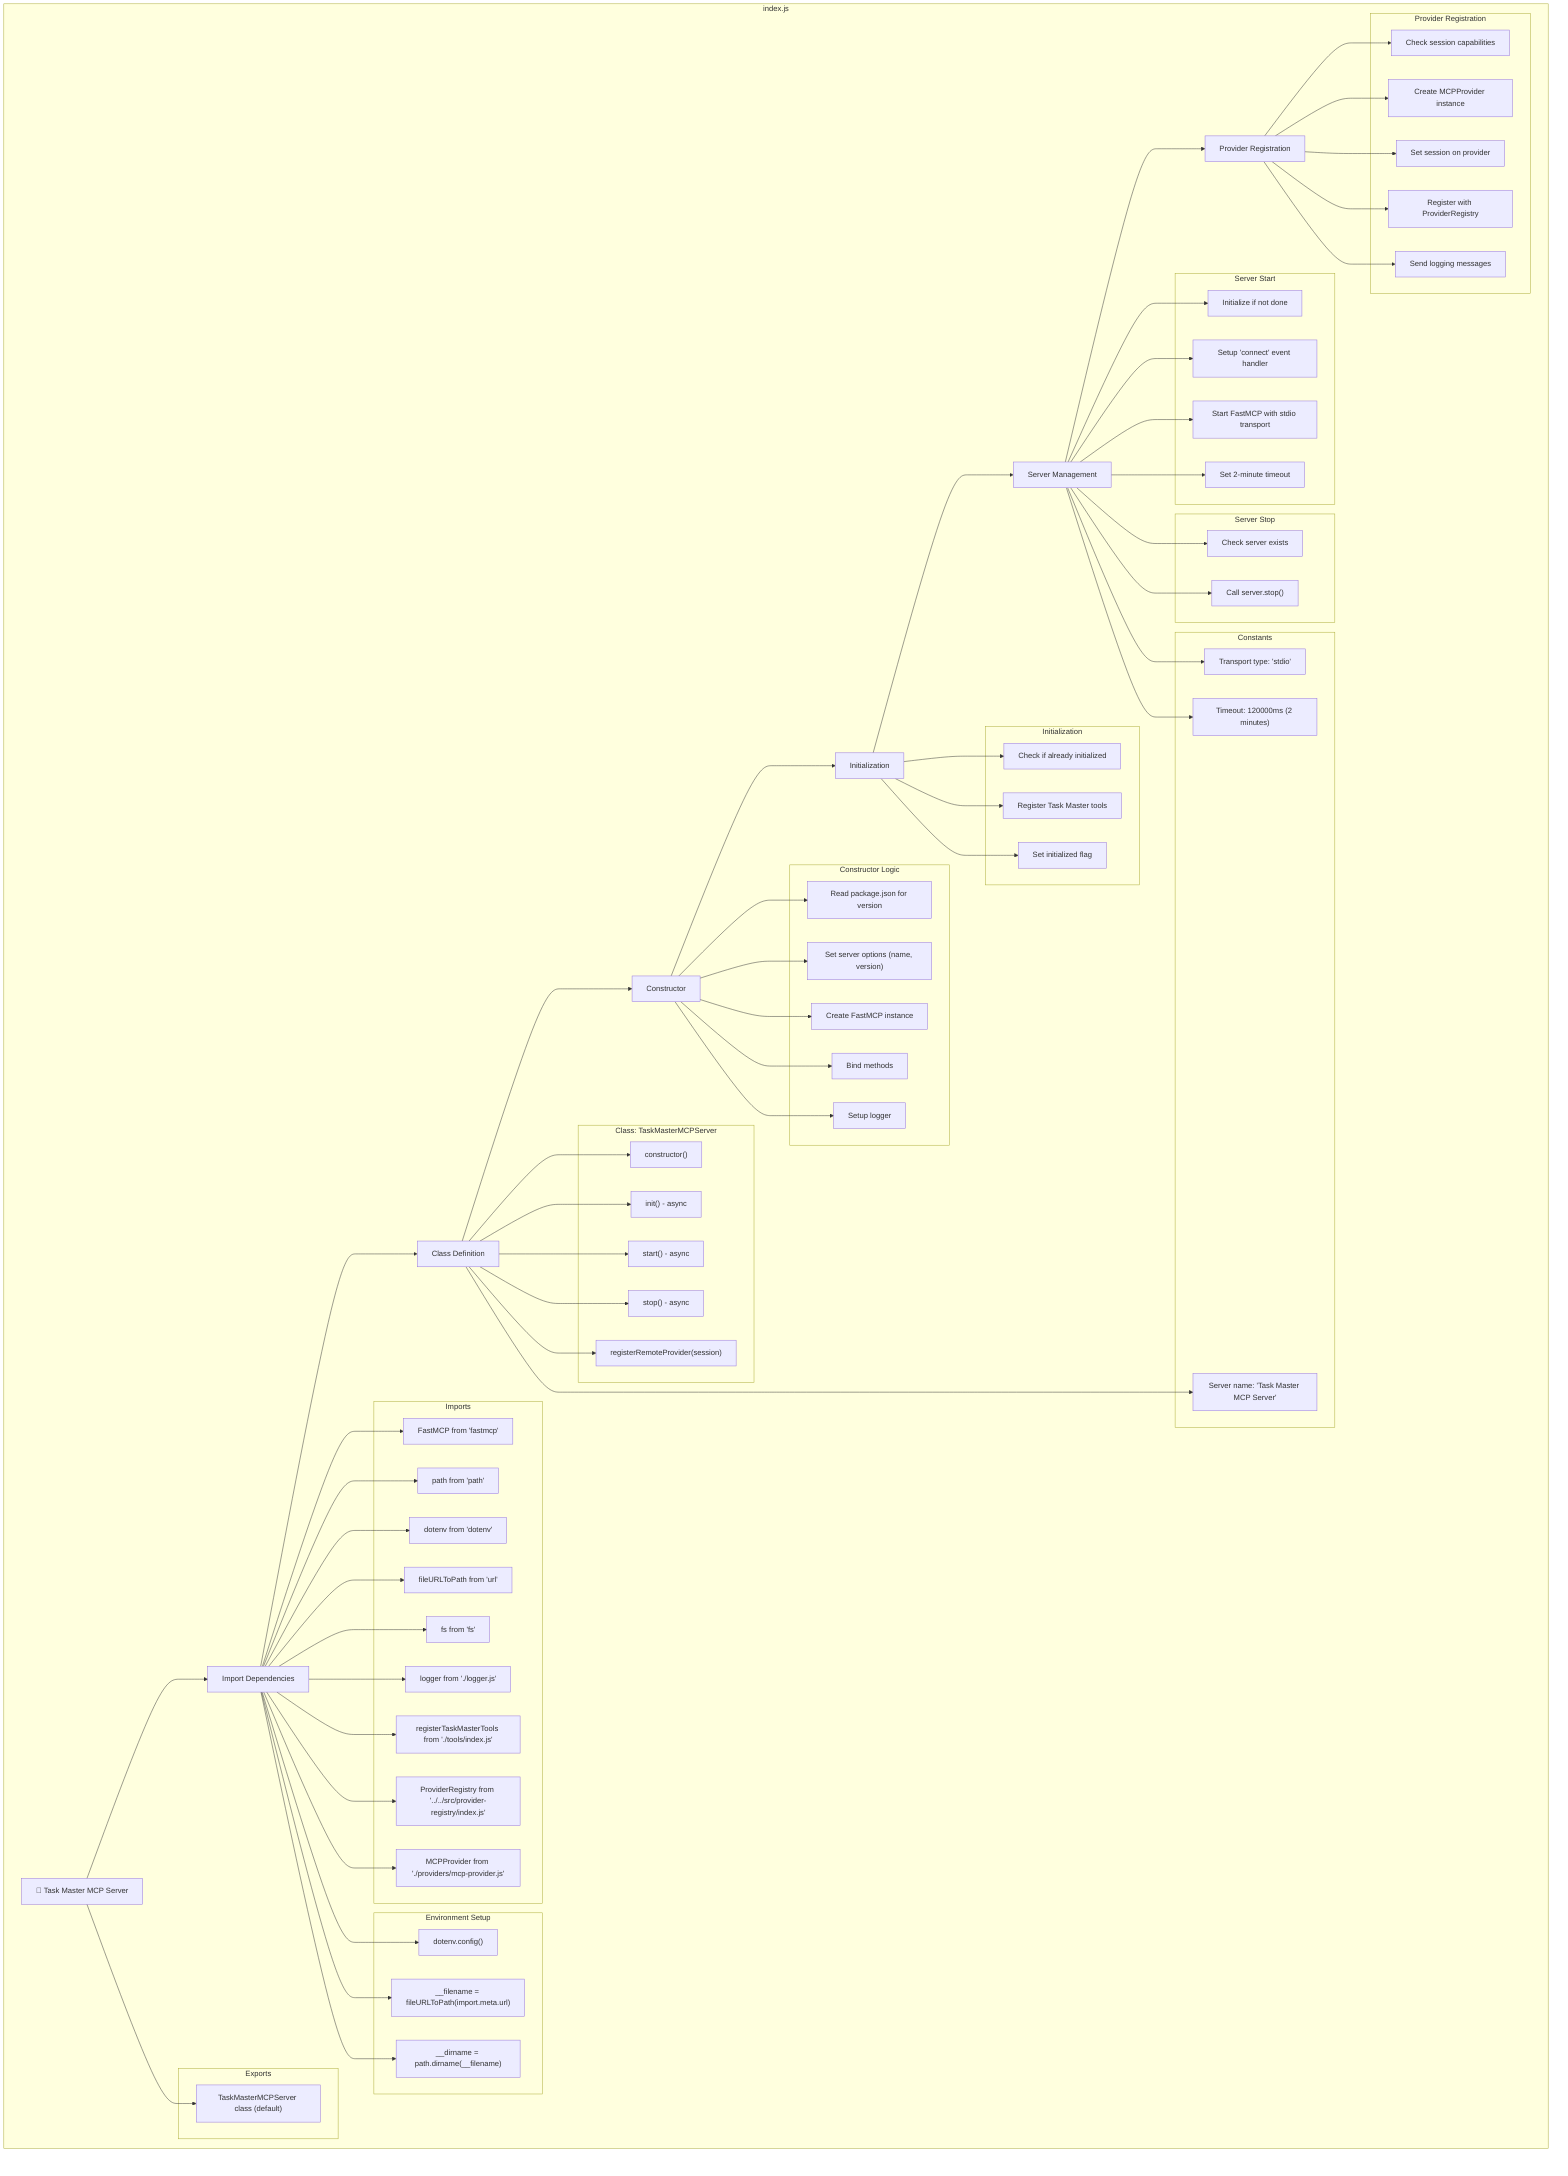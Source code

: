 flowchart TD
    subgraph "index.js"
        A["🚀 Task Master MCP Server"] --> B["Import Dependencies"]
        B --> C["Class Definition"]
        C --> D["Constructor"]
        D --> E["Initialization"]
        E --> F["Server Management"]
        F --> G["Provider Registration"]
        
        subgraph "Imports"
            I1["FastMCP from 'fastmcp'"]
            I2["path from 'path'"]
            I3["dotenv from 'dotenv'"]
            I4["fileURLToPath from 'url'"]
            I5["fs from 'fs'"]
            I6["logger from './logger.js'"]
            I7["registerTaskMasterTools from './tools/index.js'"]
            I8["ProviderRegistry from '../../src/provider-registry/index.js'"]
            I9["MCPProvider from './providers/mcp-provider.js'"]
        end
        
        subgraph "Environment Setup"
            ENV1["dotenv.config()"]
            ENV2["__filename = fileURLToPath(import.meta.url)"]
            ENV3["__dirname = path.dirname(__filename)"]
        end
        
        subgraph "Class: TaskMasterMCPServer"
            CL1["constructor()"]
            CL2["init() - async"]
            CL3["start() - async"]
            CL4["stop() - async"]
            CL5["registerRemoteProvider(session)"]
        end
        
        subgraph "Constructor Logic"
            CONS1["Read package.json for version"]
            CONS2["Set server options (name, version)"]
            CONS3["Create FastMCP instance"]
            CONS4["Bind methods"]
            CONS5["Setup logger"]
        end
        
        subgraph "Initialization"
            INIT1["Check if already initialized"]
            INIT2["Register Task Master tools"]
            INIT3["Set initialized flag"]
        end
        
        subgraph "Server Start"
            START1["Initialize if not done"]
            START2["Setup 'connect' event handler"]
            START3["Start FastMCP with stdio transport"]
            START4["Set 2-minute timeout"]
        end
        
        subgraph "Provider Registration"
            PROV1["Check session capabilities"]
            PROV2["Create MCPProvider instance"]
            PROV3["Set session on provider"]
            PROV4["Register with ProviderRegistry"]
            PROV5["Send logging messages"]
        end
        
        subgraph "Server Stop"
            STOP1["Check server exists"]
            STOP2["Call server.stop()"]
        end
        
        subgraph "Constants"
            CONST1["Server name: 'Task Master MCP Server'"]
            CONST2["Transport type: 'stdio'"]
            CONST3["Timeout: 120000ms (2 minutes)"]
        end
        
        subgraph "Exports"
            EXP1["TaskMasterMCPServer class (default)"]
        end
        
        B --> I1
        B --> I2
        B --> I3
        B --> I4
        B --> I5
        B --> I6
        B --> I7
        B --> I8
        B --> I9
        B --> ENV1
        B --> ENV2
        B --> ENV3
        C --> CL1
        C --> CL2
        C --> CL3
        C --> CL4
        C --> CL5
        D --> CONS1
        D --> CONS2
        D --> CONS3
        D --> CONS4
        D --> CONS5
        E --> INIT1
        E --> INIT2
        E --> INIT3
        F --> START1
        F --> START2
        F --> START3
        F --> START4
        F --> STOP1
        F --> STOP2
        G --> PROV1
        G --> PROV2
        G --> PROV3
        G --> PROV4
        G --> PROV5
        C --> CONST1
        F --> CONST2
        F --> CONST3
        A --> EXP1
    end